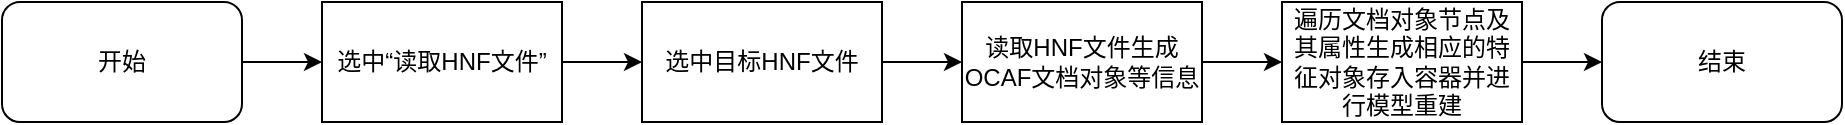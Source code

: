<mxfile version="22.0.8" type="github">
  <diagram name="第 1 页" id="m0kvy2fpr-Au96zsVXNi">
    <mxGraphModel dx="1290" dy="580" grid="1" gridSize="10" guides="1" tooltips="1" connect="1" arrows="1" fold="1" page="1" pageScale="1" pageWidth="827" pageHeight="1169" math="0" shadow="0">
      <root>
        <mxCell id="0" />
        <mxCell id="1" parent="0" />
        <mxCell id="LVeAIGhEUG6iq3q66IUY-10" value="" style="edgeStyle=orthogonalEdgeStyle;rounded=0;orthogonalLoop=1;jettySize=auto;html=1;" edge="1" parent="1" source="LVeAIGhEUG6iq3q66IUY-1" target="LVeAIGhEUG6iq3q66IUY-2">
          <mxGeometry relative="1" as="geometry" />
        </mxCell>
        <mxCell id="LVeAIGhEUG6iq3q66IUY-1" value="开始" style="rounded=1;whiteSpace=wrap;html=1;" vertex="1" parent="1">
          <mxGeometry x="40" y="200" width="120" height="60" as="geometry" />
        </mxCell>
        <mxCell id="LVeAIGhEUG6iq3q66IUY-11" value="" style="edgeStyle=orthogonalEdgeStyle;rounded=0;orthogonalLoop=1;jettySize=auto;html=1;" edge="1" parent="1" source="LVeAIGhEUG6iq3q66IUY-2" target="LVeAIGhEUG6iq3q66IUY-3">
          <mxGeometry relative="1" as="geometry" />
        </mxCell>
        <mxCell id="LVeAIGhEUG6iq3q66IUY-2" value="选中“读取HNF文件”" style="rounded=0;whiteSpace=wrap;html=1;" vertex="1" parent="1">
          <mxGeometry x="200" y="200" width="120" height="60" as="geometry" />
        </mxCell>
        <mxCell id="LVeAIGhEUG6iq3q66IUY-12" value="" style="edgeStyle=orthogonalEdgeStyle;rounded=0;orthogonalLoop=1;jettySize=auto;html=1;" edge="1" parent="1" source="LVeAIGhEUG6iq3q66IUY-3" target="LVeAIGhEUG6iq3q66IUY-4">
          <mxGeometry relative="1" as="geometry" />
        </mxCell>
        <mxCell id="LVeAIGhEUG6iq3q66IUY-3" value="选中目标HNF文件" style="rounded=0;whiteSpace=wrap;html=1;" vertex="1" parent="1">
          <mxGeometry x="360" y="200" width="120" height="60" as="geometry" />
        </mxCell>
        <mxCell id="LVeAIGhEUG6iq3q66IUY-6" value="" style="edgeStyle=orthogonalEdgeStyle;rounded=0;orthogonalLoop=1;jettySize=auto;html=1;" edge="1" parent="1" source="LVeAIGhEUG6iq3q66IUY-4" target="LVeAIGhEUG6iq3q66IUY-5">
          <mxGeometry relative="1" as="geometry" />
        </mxCell>
        <mxCell id="LVeAIGhEUG6iq3q66IUY-4" value="读取HNF文件生成OCAF文档对象等信息" style="rounded=0;whiteSpace=wrap;html=1;" vertex="1" parent="1">
          <mxGeometry x="520" y="200" width="120" height="60" as="geometry" />
        </mxCell>
        <mxCell id="LVeAIGhEUG6iq3q66IUY-8" value="" style="edgeStyle=orthogonalEdgeStyle;rounded=0;orthogonalLoop=1;jettySize=auto;html=1;entryX=0;entryY=0.5;entryDx=0;entryDy=0;" edge="1" parent="1" source="LVeAIGhEUG6iq3q66IUY-5" target="LVeAIGhEUG6iq3q66IUY-9">
          <mxGeometry relative="1" as="geometry">
            <mxPoint x="900" y="230" as="targetPoint" />
          </mxGeometry>
        </mxCell>
        <mxCell id="LVeAIGhEUG6iq3q66IUY-5" value="遍历文档对象节点及其属性生成相应的特征对象存入容器并进行模型重建" style="whiteSpace=wrap;html=1;rounded=0;" vertex="1" parent="1">
          <mxGeometry x="680" y="200" width="120" height="60" as="geometry" />
        </mxCell>
        <mxCell id="LVeAIGhEUG6iq3q66IUY-9" value="结束" style="rounded=1;whiteSpace=wrap;html=1;" vertex="1" parent="1">
          <mxGeometry x="840" y="200" width="120" height="60" as="geometry" />
        </mxCell>
      </root>
    </mxGraphModel>
  </diagram>
</mxfile>
